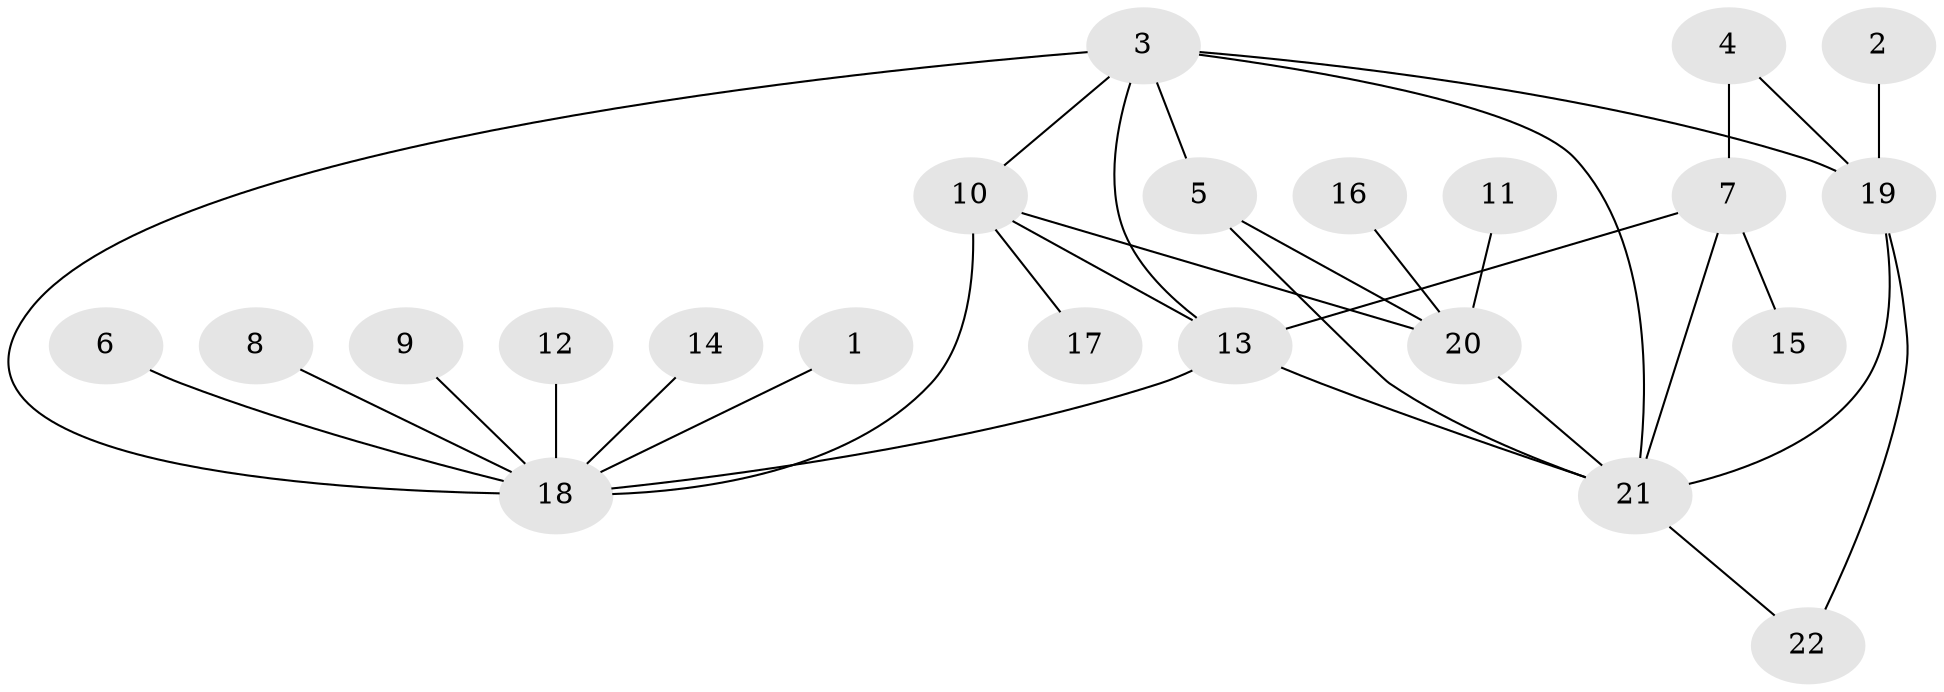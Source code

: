 // original degree distribution, {5: 0.027777777777777776, 6: 0.027777777777777776, 4: 0.027777777777777776, 15: 0.013888888888888888, 3: 0.06944444444444445, 8: 0.027777777777777776, 7: 0.027777777777777776, 10: 0.013888888888888888, 2: 0.18055555555555555, 9: 0.013888888888888888, 1: 0.5694444444444444}
// Generated by graph-tools (version 1.1) at 2025/37/03/04/25 23:37:31]
// undirected, 22 vertices, 32 edges
graph export_dot {
  node [color=gray90,style=filled];
  1;
  2;
  3;
  4;
  5;
  6;
  7;
  8;
  9;
  10;
  11;
  12;
  13;
  14;
  15;
  16;
  17;
  18;
  19;
  20;
  21;
  22;
  1 -- 18 [weight=1.0];
  2 -- 19 [weight=1.0];
  3 -- 5 [weight=1.0];
  3 -- 10 [weight=1.0];
  3 -- 13 [weight=1.0];
  3 -- 18 [weight=2.0];
  3 -- 19 [weight=2.0];
  3 -- 21 [weight=1.0];
  4 -- 7 [weight=1.0];
  4 -- 19 [weight=1.0];
  5 -- 20 [weight=1.0];
  5 -- 21 [weight=1.0];
  6 -- 18 [weight=1.0];
  7 -- 13 [weight=2.0];
  7 -- 15 [weight=1.0];
  7 -- 21 [weight=2.0];
  8 -- 18 [weight=1.0];
  9 -- 18 [weight=1.0];
  10 -- 13 [weight=1.0];
  10 -- 17 [weight=2.0];
  10 -- 18 [weight=2.0];
  10 -- 20 [weight=1.0];
  11 -- 20 [weight=1.0];
  12 -- 18 [weight=1.0];
  13 -- 18 [weight=1.0];
  13 -- 21 [weight=1.0];
  14 -- 18 [weight=1.0];
  16 -- 20 [weight=1.0];
  19 -- 21 [weight=1.0];
  19 -- 22 [weight=1.0];
  20 -- 21 [weight=1.0];
  21 -- 22 [weight=1.0];
}

